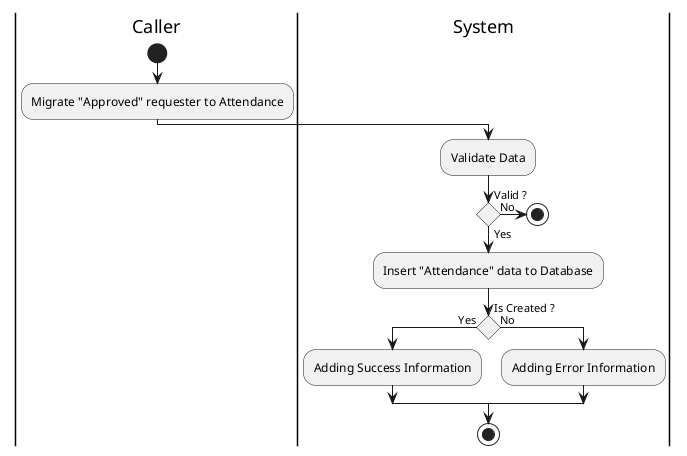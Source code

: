 @startuml CreateAttendance

skinparam ConditionEndStyle hline
skinparam conditionStyle diamond
skinparam Monochrome true
skinparam Shadowing false

|Caller|
start
:Migrate "Approved" requester to Attendance;

|System|
:Validate Data;

if (Valid ?) then (Yes)
    :Insert "Attendance" data to Database;
    
    if (Is Created ?) then (Yes)
        :Adding Success Information;
    else (No)
        :Adding Error Information;
    endif
else (No)
    stop
endif
stop

@enduml